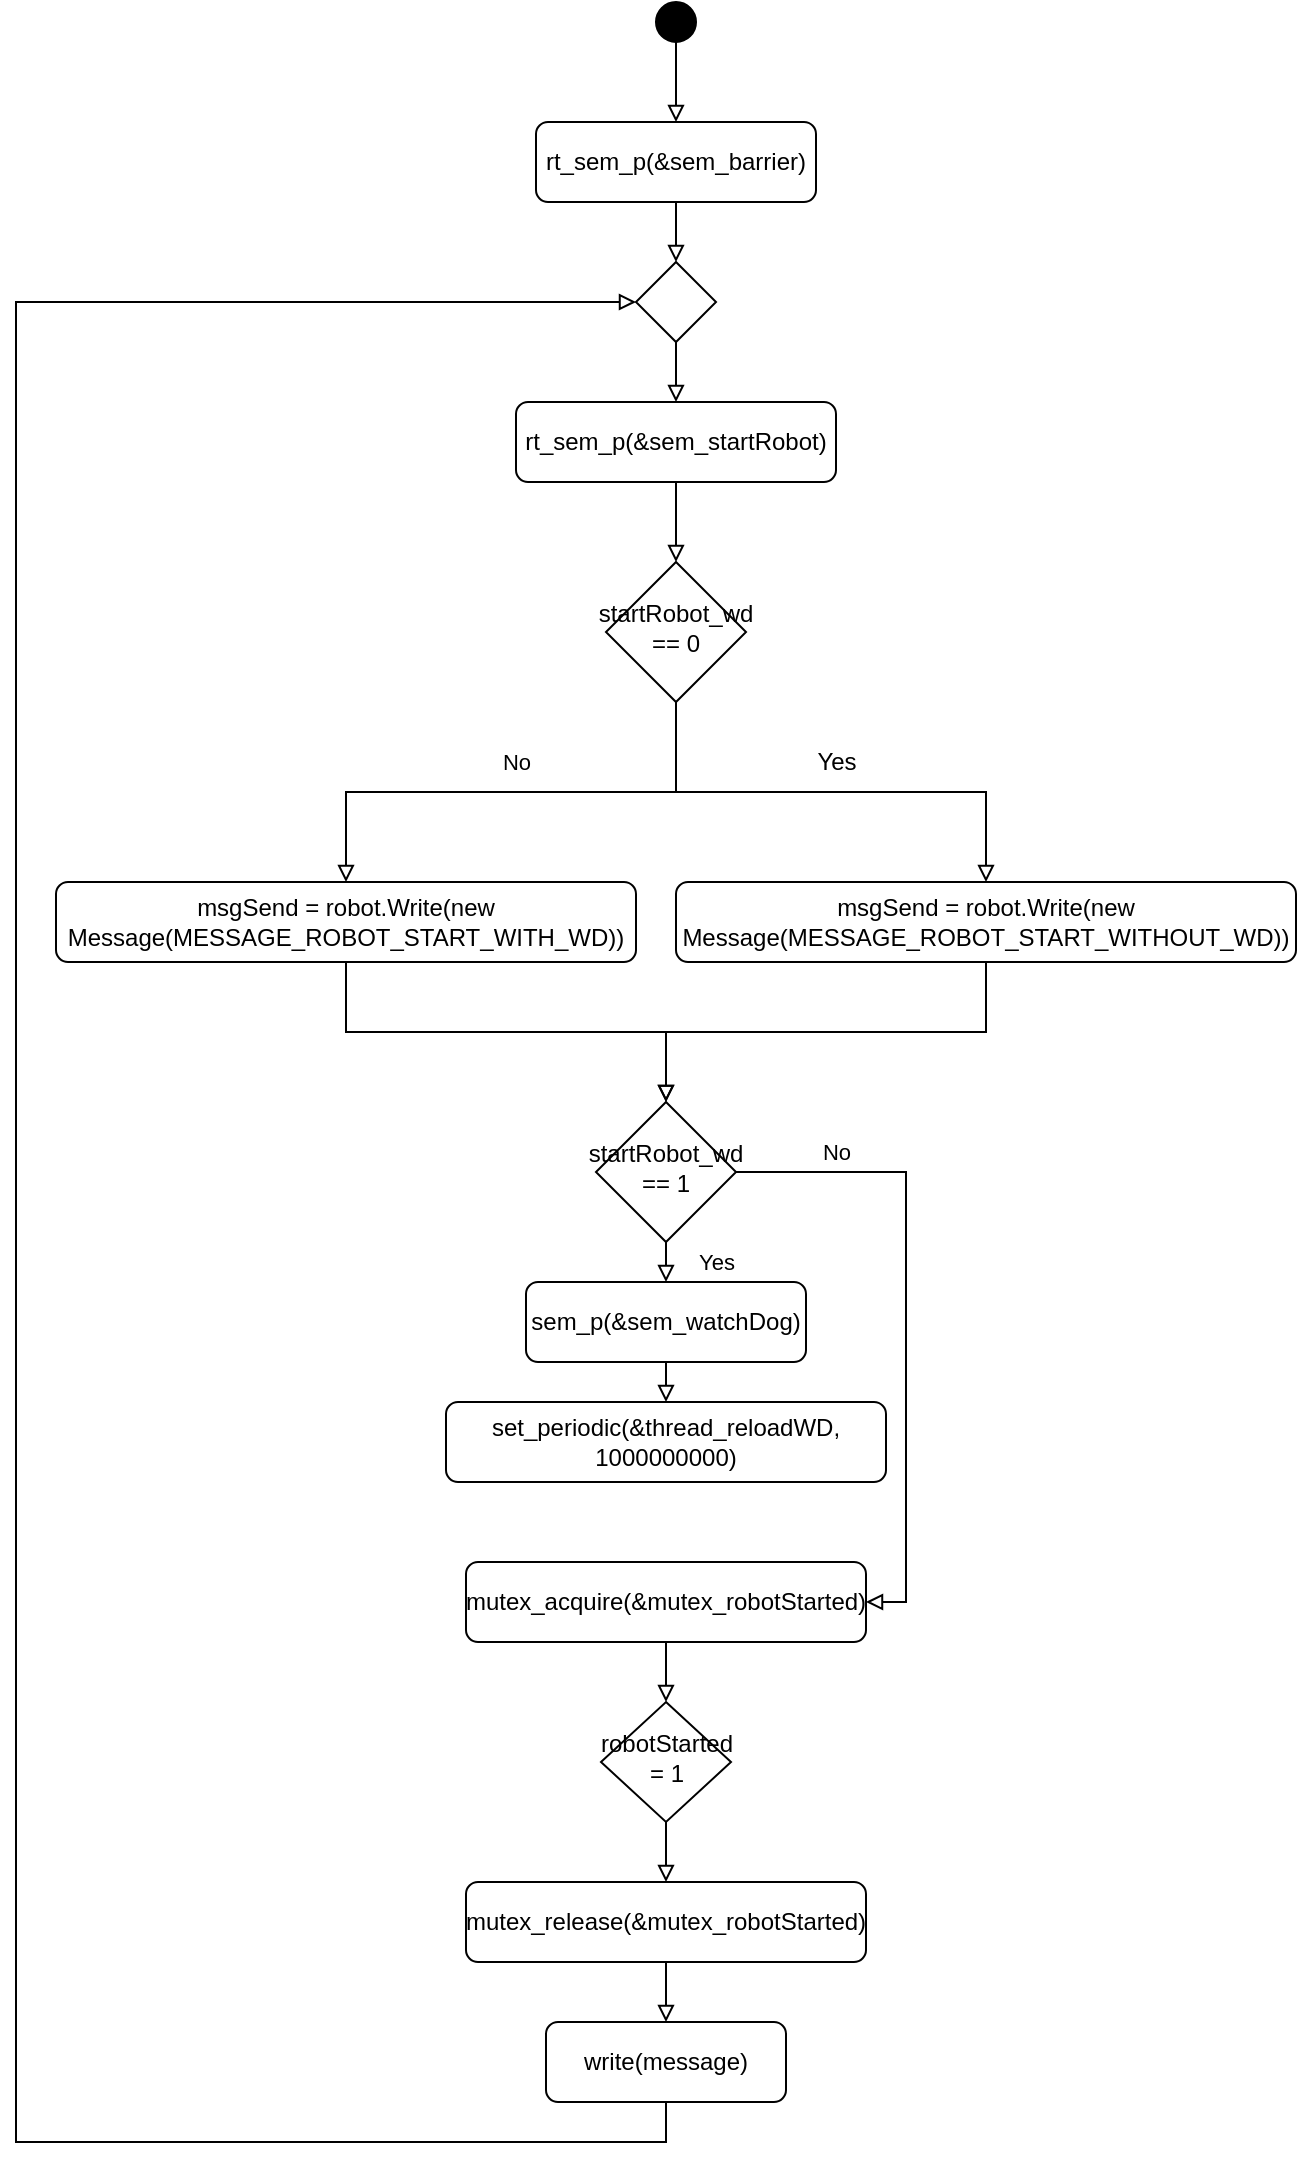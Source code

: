 <mxfile version="14.4.4" type="github">
  <diagram id="C5RBs43oDa-KdzZeNtuy" name="Page-1">
    <mxGraphModel dx="1350" dy="804" grid="1" gridSize="10" guides="1" tooltips="1" connect="1" arrows="1" fold="1" page="1" pageScale="1" pageWidth="827" pageHeight="1169" math="0" shadow="0">
      <root>
        <mxCell id="WIyWlLk6GJQsqaUBKTNV-0" />
        <mxCell id="WIyWlLk6GJQsqaUBKTNV-1" parent="WIyWlLk6GJQsqaUBKTNV-0" />
        <mxCell id="23ox2sJZi0v0U6w0juup-31" style="edgeStyle=orthogonalEdgeStyle;rounded=0;orthogonalLoop=1;jettySize=auto;html=1;exitX=0.5;exitY=1;exitDx=0;exitDy=0;endArrow=block;endFill=0;" parent="WIyWlLk6GJQsqaUBKTNV-1" source="WIyWlLk6GJQsqaUBKTNV-7" target="23ox2sJZi0v0U6w0juup-30" edge="1">
          <mxGeometry relative="1" as="geometry" />
        </mxCell>
        <mxCell id="WIyWlLk6GJQsqaUBKTNV-7" value="msgSend = robot.Write(new Message(MESSAGE_ROBOT_START_WITH_WD))" style="rounded=1;whiteSpace=wrap;html=1;fontSize=12;glass=0;strokeWidth=1;shadow=0;" parent="WIyWlLk6GJQsqaUBKTNV-1" vertex="1">
          <mxGeometry x="70" y="450" width="290" height="40" as="geometry" />
        </mxCell>
        <mxCell id="23ox2sJZi0v0U6w0juup-15" style="edgeStyle=orthogonalEdgeStyle;rounded=0;orthogonalLoop=1;jettySize=auto;html=1;exitX=0.5;exitY=1;exitDx=0;exitDy=0;endArrow=block;endFill=0;" parent="WIyWlLk6GJQsqaUBKTNV-1" source="WIyWlLk6GJQsqaUBKTNV-10" target="23ox2sJZi0v0U6w0juup-12" edge="1">
          <mxGeometry relative="1" as="geometry" />
        </mxCell>
        <mxCell id="WIyWlLk6GJQsqaUBKTNV-10" value="" style="rhombus;whiteSpace=wrap;html=1;shadow=0;fontFamily=Helvetica;fontSize=12;align=center;strokeWidth=1;spacing=6;spacingTop=-4;" parent="WIyWlLk6GJQsqaUBKTNV-1" vertex="1">
          <mxGeometry x="360" y="140" width="40" height="40" as="geometry" />
        </mxCell>
        <mxCell id="23ox2sJZi0v0U6w0juup-13" style="edgeStyle=orthogonalEdgeStyle;rounded=0;orthogonalLoop=1;jettySize=auto;html=1;exitX=0.5;exitY=1;exitDx=0;exitDy=0;entryX=0.5;entryY=0;entryDx=0;entryDy=0;endArrow=block;endFill=0;" parent="WIyWlLk6GJQsqaUBKTNV-1" source="23ox2sJZi0v0U6w0juup-0" target="23ox2sJZi0v0U6w0juup-9" edge="1">
          <mxGeometry relative="1" as="geometry" />
        </mxCell>
        <mxCell id="23ox2sJZi0v0U6w0juup-0" value="" style="ellipse;whiteSpace=wrap;html=1;aspect=fixed;fillColor=#000000;" parent="WIyWlLk6GJQsqaUBKTNV-1" vertex="1">
          <mxGeometry x="370" y="10" width="20" height="20" as="geometry" />
        </mxCell>
        <mxCell id="23ox2sJZi0v0U6w0juup-32" style="edgeStyle=orthogonalEdgeStyle;rounded=0;orthogonalLoop=1;jettySize=auto;html=1;exitX=0.5;exitY=1;exitDx=0;exitDy=0;entryX=0.5;entryY=0;entryDx=0;entryDy=0;endArrow=block;endFill=0;" parent="WIyWlLk6GJQsqaUBKTNV-1" source="23ox2sJZi0v0U6w0juup-6" target="23ox2sJZi0v0U6w0juup-30" edge="1">
          <mxGeometry relative="1" as="geometry" />
        </mxCell>
        <mxCell id="23ox2sJZi0v0U6w0juup-6" value="msgSend = robot.Write(new Message(MESSAGE_ROBOT_START_WITHOUT_WD))" style="rounded=1;whiteSpace=wrap;html=1;fontSize=12;glass=0;strokeWidth=1;shadow=0;" parent="WIyWlLk6GJQsqaUBKTNV-1" vertex="1">
          <mxGeometry x="380" y="450" width="310" height="40" as="geometry" />
        </mxCell>
        <mxCell id="23ox2sJZi0v0U6w0juup-14" style="edgeStyle=orthogonalEdgeStyle;rounded=0;orthogonalLoop=1;jettySize=auto;html=1;exitX=0.5;exitY=1;exitDx=0;exitDy=0;entryX=0.5;entryY=0;entryDx=0;entryDy=0;endArrow=block;endFill=0;" parent="WIyWlLk6GJQsqaUBKTNV-1" source="23ox2sJZi0v0U6w0juup-9" target="WIyWlLk6GJQsqaUBKTNV-10" edge="1">
          <mxGeometry relative="1" as="geometry" />
        </mxCell>
        <mxCell id="23ox2sJZi0v0U6w0juup-9" value="rt_sem_p(&amp;amp;sem_barrier)" style="rounded=1;whiteSpace=wrap;html=1;fontSize=12;glass=0;strokeWidth=1;shadow=0;" parent="WIyWlLk6GJQsqaUBKTNV-1" vertex="1">
          <mxGeometry x="310" y="70" width="140" height="40" as="geometry" />
        </mxCell>
        <mxCell id="23ox2sJZi0v0U6w0juup-23" style="edgeStyle=orthogonalEdgeStyle;rounded=0;orthogonalLoop=1;jettySize=auto;html=1;exitX=0.5;exitY=1;exitDx=0;exitDy=0;entryX=0.5;entryY=0;entryDx=0;entryDy=0;endArrow=block;endFill=0;" parent="WIyWlLk6GJQsqaUBKTNV-1" source="23ox2sJZi0v0U6w0juup-12" target="23ox2sJZi0v0U6w0juup-22" edge="1">
          <mxGeometry relative="1" as="geometry" />
        </mxCell>
        <mxCell id="23ox2sJZi0v0U6w0juup-12" value="rt_sem_p(&amp;amp;sem_startRobot)" style="rounded=1;whiteSpace=wrap;html=1;fontSize=12;glass=0;strokeWidth=1;shadow=0;" parent="WIyWlLk6GJQsqaUBKTNV-1" vertex="1">
          <mxGeometry x="300" y="210" width="160" height="40" as="geometry" />
        </mxCell>
        <mxCell id="23ox2sJZi0v0U6w0juup-24" style="edgeStyle=orthogonalEdgeStyle;rounded=0;orthogonalLoop=1;jettySize=auto;html=1;exitX=0.5;exitY=1;exitDx=0;exitDy=0;entryX=0.5;entryY=0;entryDx=0;entryDy=0;endArrow=block;endFill=0;" parent="WIyWlLk6GJQsqaUBKTNV-1" source="23ox2sJZi0v0U6w0juup-22" target="WIyWlLk6GJQsqaUBKTNV-7" edge="1">
          <mxGeometry relative="1" as="geometry" />
        </mxCell>
        <mxCell id="23ox2sJZi0v0U6w0juup-28" value="No" style="edgeLabel;html=1;align=center;verticalAlign=middle;resizable=0;points=[];" parent="23ox2sJZi0v0U6w0juup-24" vertex="1" connectable="0">
          <mxGeometry x="-0.145" y="4" relative="1" as="geometry">
            <mxPoint x="-16" y="-19" as="offset" />
          </mxGeometry>
        </mxCell>
        <mxCell id="23ox2sJZi0v0U6w0juup-25" style="edgeStyle=orthogonalEdgeStyle;rounded=0;orthogonalLoop=1;jettySize=auto;html=1;exitX=0.5;exitY=1;exitDx=0;exitDy=0;entryX=0.5;entryY=0;entryDx=0;entryDy=0;endArrow=block;endFill=0;" parent="WIyWlLk6GJQsqaUBKTNV-1" source="23ox2sJZi0v0U6w0juup-22" target="23ox2sJZi0v0U6w0juup-6" edge="1">
          <mxGeometry relative="1" as="geometry" />
        </mxCell>
        <mxCell id="23ox2sJZi0v0U6w0juup-22" value="startRobot_wd == 0" style="rhombus;whiteSpace=wrap;html=1;shadow=0;fontFamily=Helvetica;fontSize=12;align=center;strokeWidth=1;spacing=6;spacingTop=-4;" parent="WIyWlLk6GJQsqaUBKTNV-1" vertex="1">
          <mxGeometry x="345" y="290" width="70" height="70" as="geometry" />
        </mxCell>
        <mxCell id="23ox2sJZi0v0U6w0juup-27" value="Yes" style="text;html=1;align=center;verticalAlign=middle;resizable=0;points=[];autosize=1;" parent="WIyWlLk6GJQsqaUBKTNV-1" vertex="1">
          <mxGeometry x="440" y="380" width="40" height="20" as="geometry" />
        </mxCell>
        <mxCell id="23ox2sJZi0v0U6w0juup-46" style="edgeStyle=orthogonalEdgeStyle;rounded=0;orthogonalLoop=1;jettySize=auto;html=1;exitX=1;exitY=0.5;exitDx=0;exitDy=0;entryX=1;entryY=0.5;entryDx=0;entryDy=0;endArrow=block;endFill=0;" parent="WIyWlLk6GJQsqaUBKTNV-1" source="23ox2sJZi0v0U6w0juup-30" target="23ox2sJZi0v0U6w0juup-37" edge="1">
          <mxGeometry relative="1" as="geometry" />
        </mxCell>
        <mxCell id="23ox2sJZi0v0U6w0juup-47" value="No" style="edgeLabel;html=1;align=center;verticalAlign=middle;resizable=0;points=[];" parent="23ox2sJZi0v0U6w0juup-46" vertex="1" connectable="0">
          <mxGeometry x="-0.613" y="2" relative="1" as="geometry">
            <mxPoint x="-12" y="-8" as="offset" />
          </mxGeometry>
        </mxCell>
        <mxCell id="23ox2sJZi0v0U6w0juup-49" value="Yes" style="edgeStyle=orthogonalEdgeStyle;rounded=0;orthogonalLoop=1;jettySize=auto;html=1;exitX=0.5;exitY=1;exitDx=0;exitDy=0;entryX=0.5;entryY=0;entryDx=0;entryDy=0;endArrow=block;endFill=0;" parent="WIyWlLk6GJQsqaUBKTNV-1" source="23ox2sJZi0v0U6w0juup-30" target="23ox2sJZi0v0U6w0juup-48" edge="1">
          <mxGeometry y="25" relative="1" as="geometry">
            <mxPoint as="offset" />
          </mxGeometry>
        </mxCell>
        <mxCell id="23ox2sJZi0v0U6w0juup-30" value="startRobot_wd == 1" style="rhombus;whiteSpace=wrap;html=1;shadow=0;fontFamily=Helvetica;fontSize=12;align=center;strokeWidth=1;spacing=6;spacingTop=-4;" parent="WIyWlLk6GJQsqaUBKTNV-1" vertex="1">
          <mxGeometry x="340" y="560" width="70" height="70" as="geometry" />
        </mxCell>
        <mxCell id="23ox2sJZi0v0U6w0juup-36" style="edgeStyle=orthogonalEdgeStyle;rounded=0;orthogonalLoop=1;jettySize=auto;html=1;exitX=0.5;exitY=1;exitDx=0;exitDy=0;entryX=0;entryY=0.5;entryDx=0;entryDy=0;endArrow=block;endFill=0;" parent="WIyWlLk6GJQsqaUBKTNV-1" source="23ox2sJZi0v0U6w0juup-33" target="WIyWlLk6GJQsqaUBKTNV-10" edge="1">
          <mxGeometry relative="1" as="geometry">
            <Array as="points">
              <mxPoint x="375" y="1080" />
              <mxPoint x="50" y="1080" />
              <mxPoint x="50" y="160" />
            </Array>
          </mxGeometry>
        </mxCell>
        <mxCell id="23ox2sJZi0v0U6w0juup-33" value="write(message)" style="rounded=1;whiteSpace=wrap;html=1;fontSize=12;glass=0;strokeWidth=1;shadow=0;" parent="WIyWlLk6GJQsqaUBKTNV-1" vertex="1">
          <mxGeometry x="315" y="1020" width="120" height="40" as="geometry" />
        </mxCell>
        <mxCell id="23ox2sJZi0v0U6w0juup-40" style="edgeStyle=orthogonalEdgeStyle;rounded=0;orthogonalLoop=1;jettySize=auto;html=1;endArrow=block;endFill=0;" parent="WIyWlLk6GJQsqaUBKTNV-1" source="23ox2sJZi0v0U6w0juup-37" target="23ox2sJZi0v0U6w0juup-39" edge="1">
          <mxGeometry relative="1" as="geometry" />
        </mxCell>
        <mxCell id="23ox2sJZi0v0U6w0juup-37" value="mutex_acquire(&amp;amp;mutex_robotStarted)" style="rounded=1;whiteSpace=wrap;html=1;fontSize=12;glass=0;strokeWidth=1;shadow=0;" parent="WIyWlLk6GJQsqaUBKTNV-1" vertex="1">
          <mxGeometry x="275" y="790" width="200" height="40" as="geometry" />
        </mxCell>
        <mxCell id="23ox2sJZi0v0U6w0juup-42" style="edgeStyle=orthogonalEdgeStyle;rounded=0;orthogonalLoop=1;jettySize=auto;html=1;exitX=0.5;exitY=1;exitDx=0;exitDy=0;endArrow=block;endFill=0;" parent="WIyWlLk6GJQsqaUBKTNV-1" source="23ox2sJZi0v0U6w0juup-38" target="23ox2sJZi0v0U6w0juup-33" edge="1">
          <mxGeometry relative="1" as="geometry" />
        </mxCell>
        <mxCell id="23ox2sJZi0v0U6w0juup-38" value="mutex_release(&amp;amp;mutex_robotStarted)" style="rounded=1;whiteSpace=wrap;html=1;fontSize=12;glass=0;strokeWidth=1;shadow=0;" parent="WIyWlLk6GJQsqaUBKTNV-1" vertex="1">
          <mxGeometry x="275" y="950" width="200" height="40" as="geometry" />
        </mxCell>
        <mxCell id="23ox2sJZi0v0U6w0juup-41" style="edgeStyle=orthogonalEdgeStyle;rounded=0;orthogonalLoop=1;jettySize=auto;html=1;exitX=0.5;exitY=1;exitDx=0;exitDy=0;entryX=0.5;entryY=0;entryDx=0;entryDy=0;endArrow=block;endFill=0;" parent="WIyWlLk6GJQsqaUBKTNV-1" source="23ox2sJZi0v0U6w0juup-39" target="23ox2sJZi0v0U6w0juup-38" edge="1">
          <mxGeometry relative="1" as="geometry" />
        </mxCell>
        <mxCell id="23ox2sJZi0v0U6w0juup-39" value="&lt;div&gt;robotStarted = 1&lt;/div&gt;" style="rhombus;whiteSpace=wrap;html=1;shadow=0;fontFamily=Helvetica;fontSize=12;align=center;strokeWidth=1;spacing=6;spacingTop=-4;" parent="WIyWlLk6GJQsqaUBKTNV-1" vertex="1">
          <mxGeometry x="342.5" y="860" width="65" height="60" as="geometry" />
        </mxCell>
        <mxCell id="23ox2sJZi0v0U6w0juup-51" style="edgeStyle=orthogonalEdgeStyle;rounded=0;orthogonalLoop=1;jettySize=auto;html=1;exitX=0.5;exitY=1;exitDx=0;exitDy=0;entryX=0.5;entryY=0;entryDx=0;entryDy=0;endArrow=block;endFill=0;" parent="WIyWlLk6GJQsqaUBKTNV-1" source="23ox2sJZi0v0U6w0juup-48" target="23ox2sJZi0v0U6w0juup-50" edge="1">
          <mxGeometry relative="1" as="geometry" />
        </mxCell>
        <mxCell id="23ox2sJZi0v0U6w0juup-48" value="sem_p(&amp;amp;sem_watchDog)" style="rounded=1;whiteSpace=wrap;html=1;fontSize=12;glass=0;strokeWidth=1;shadow=0;" parent="WIyWlLk6GJQsqaUBKTNV-1" vertex="1">
          <mxGeometry x="305" y="650" width="140" height="40" as="geometry" />
        </mxCell>
        <mxCell id="23ox2sJZi0v0U6w0juup-50" value="set_periodic(&amp;amp;thread_reloadWD, 1000000000)" style="rounded=1;whiteSpace=wrap;html=1;fontSize=12;glass=0;strokeWidth=1;shadow=0;" parent="WIyWlLk6GJQsqaUBKTNV-1" vertex="1">
          <mxGeometry x="265" y="710" width="220" height="40" as="geometry" />
        </mxCell>
      </root>
    </mxGraphModel>
  </diagram>
</mxfile>
